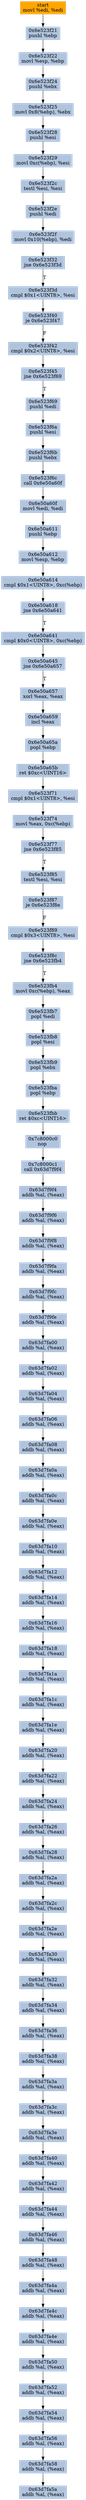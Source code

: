 digraph G {
node[shape=rectangle,style=filled,fillcolor=lightsteelblue,color=lightsteelblue]
bgcolor="transparent"
a0x6e523f1fmovl_edi_edi[label="start\nmovl %edi, %edi",color="lightgrey",fillcolor="orange"];
a0x6e523f21pushl_ebp[label="0x6e523f21\npushl %ebp"];
a0x6e523f22movl_esp_ebp[label="0x6e523f22\nmovl %esp, %ebp"];
a0x6e523f24pushl_ebx[label="0x6e523f24\npushl %ebx"];
a0x6e523f25movl_0x8ebp__ebx[label="0x6e523f25\nmovl 0x8(%ebp), %ebx"];
a0x6e523f28pushl_esi[label="0x6e523f28\npushl %esi"];
a0x6e523f29movl_0xcebp__esi[label="0x6e523f29\nmovl 0xc(%ebp), %esi"];
a0x6e523f2ctestl_esi_esi[label="0x6e523f2c\ntestl %esi, %esi"];
a0x6e523f2epushl_edi[label="0x6e523f2e\npushl %edi"];
a0x6e523f2fmovl_0x10ebp__edi[label="0x6e523f2f\nmovl 0x10(%ebp), %edi"];
a0x6e523f32jne_0x6e523f3d[label="0x6e523f32\njne 0x6e523f3d"];
a0x6e523f3dcmpl_0x1UINT8_esi[label="0x6e523f3d\ncmpl $0x1<UINT8>, %esi"];
a0x6e523f40je_0x6e523f47[label="0x6e523f40\nje 0x6e523f47"];
a0x6e523f42cmpl_0x2UINT8_esi[label="0x6e523f42\ncmpl $0x2<UINT8>, %esi"];
a0x6e523f45jne_0x6e523f69[label="0x6e523f45\njne 0x6e523f69"];
a0x6e523f69pushl_edi[label="0x6e523f69\npushl %edi"];
a0x6e523f6apushl_esi[label="0x6e523f6a\npushl %esi"];
a0x6e523f6bpushl_ebx[label="0x6e523f6b\npushl %ebx"];
a0x6e523f6ccall_0x6e50a60f[label="0x6e523f6c\ncall 0x6e50a60f"];
a0x6e50a60fmovl_edi_edi[label="0x6e50a60f\nmovl %edi, %edi"];
a0x6e50a611pushl_ebp[label="0x6e50a611\npushl %ebp"];
a0x6e50a612movl_esp_ebp[label="0x6e50a612\nmovl %esp, %ebp"];
a0x6e50a614cmpl_0x1UINT8_0xcebp_[label="0x6e50a614\ncmpl $0x1<UINT8>, 0xc(%ebp)"];
a0x6e50a618jne_0x6e50a641[label="0x6e50a618\njne 0x6e50a641"];
a0x6e50a641cmpl_0x0UINT8_0xcebp_[label="0x6e50a641\ncmpl $0x0<UINT8>, 0xc(%ebp)"];
a0x6e50a645jne_0x6e50a657[label="0x6e50a645\njne 0x6e50a657"];
a0x6e50a657xorl_eax_eax[label="0x6e50a657\nxorl %eax, %eax"];
a0x6e50a659incl_eax[label="0x6e50a659\nincl %eax"];
a0x6e50a65apopl_ebp[label="0x6e50a65a\npopl %ebp"];
a0x6e50a65bret_0xcUINT16[label="0x6e50a65b\nret $0xc<UINT16>"];
a0x6e523f71cmpl_0x1UINT8_esi[label="0x6e523f71\ncmpl $0x1<UINT8>, %esi"];
a0x6e523f74movl_eax_0xcebp_[label="0x6e523f74\nmovl %eax, 0xc(%ebp)"];
a0x6e523f77jne_0x6e523f85[label="0x6e523f77\njne 0x6e523f85"];
a0x6e523f85testl_esi_esi[label="0x6e523f85\ntestl %esi, %esi"];
a0x6e523f87je_0x6e523f8e[label="0x6e523f87\nje 0x6e523f8e"];
a0x6e523f89cmpl_0x3UINT8_esi[label="0x6e523f89\ncmpl $0x3<UINT8>, %esi"];
a0x6e523f8cjne_0x6e523fb4[label="0x6e523f8c\njne 0x6e523fb4"];
a0x6e523fb4movl_0xcebp__eax[label="0x6e523fb4\nmovl 0xc(%ebp), %eax"];
a0x6e523fb7popl_edi[label="0x6e523fb7\npopl %edi"];
a0x6e523fb8popl_esi[label="0x6e523fb8\npopl %esi"];
a0x6e523fb9popl_ebx[label="0x6e523fb9\npopl %ebx"];
a0x6e523fbapopl_ebp[label="0x6e523fba\npopl %ebp"];
a0x6e523fbbret_0xcUINT16[label="0x6e523fbb\nret $0xc<UINT16>"];
a0x7c8000c0nop_[label="0x7c8000c0\nnop "];
a0x7c8000c1call_0x63d7f9f4[label="0x7c8000c1\ncall 0x63d7f9f4"];
a0x63d7f9f4addb_al_eax_[label="0x63d7f9f4\naddb %al, (%eax)"];
a0x63d7f9f6addb_al_eax_[label="0x63d7f9f6\naddb %al, (%eax)"];
a0x63d7f9f8addb_al_eax_[label="0x63d7f9f8\naddb %al, (%eax)"];
a0x63d7f9faaddb_al_eax_[label="0x63d7f9fa\naddb %al, (%eax)"];
a0x63d7f9fcaddb_al_eax_[label="0x63d7f9fc\naddb %al, (%eax)"];
a0x63d7f9feaddb_al_eax_[label="0x63d7f9fe\naddb %al, (%eax)"];
a0x63d7fa00addb_al_eax_[label="0x63d7fa00\naddb %al, (%eax)"];
a0x63d7fa02addb_al_eax_[label="0x63d7fa02\naddb %al, (%eax)"];
a0x63d7fa04addb_al_eax_[label="0x63d7fa04\naddb %al, (%eax)"];
a0x63d7fa06addb_al_eax_[label="0x63d7fa06\naddb %al, (%eax)"];
a0x63d7fa08addb_al_eax_[label="0x63d7fa08\naddb %al, (%eax)"];
a0x63d7fa0aaddb_al_eax_[label="0x63d7fa0a\naddb %al, (%eax)"];
a0x63d7fa0caddb_al_eax_[label="0x63d7fa0c\naddb %al, (%eax)"];
a0x63d7fa0eaddb_al_eax_[label="0x63d7fa0e\naddb %al, (%eax)"];
a0x63d7fa10addb_al_eax_[label="0x63d7fa10\naddb %al, (%eax)"];
a0x63d7fa12addb_al_eax_[label="0x63d7fa12\naddb %al, (%eax)"];
a0x63d7fa14addb_al_eax_[label="0x63d7fa14\naddb %al, (%eax)"];
a0x63d7fa16addb_al_eax_[label="0x63d7fa16\naddb %al, (%eax)"];
a0x63d7fa18addb_al_eax_[label="0x63d7fa18\naddb %al, (%eax)"];
a0x63d7fa1aaddb_al_eax_[label="0x63d7fa1a\naddb %al, (%eax)"];
a0x63d7fa1caddb_al_eax_[label="0x63d7fa1c\naddb %al, (%eax)"];
a0x63d7fa1eaddb_al_eax_[label="0x63d7fa1e\naddb %al, (%eax)"];
a0x63d7fa20addb_al_eax_[label="0x63d7fa20\naddb %al, (%eax)"];
a0x63d7fa22addb_al_eax_[label="0x63d7fa22\naddb %al, (%eax)"];
a0x63d7fa24addb_al_eax_[label="0x63d7fa24\naddb %al, (%eax)"];
a0x63d7fa26addb_al_eax_[label="0x63d7fa26\naddb %al, (%eax)"];
a0x63d7fa28addb_al_eax_[label="0x63d7fa28\naddb %al, (%eax)"];
a0x63d7fa2aaddb_al_eax_[label="0x63d7fa2a\naddb %al, (%eax)"];
a0x63d7fa2caddb_al_eax_[label="0x63d7fa2c\naddb %al, (%eax)"];
a0x63d7fa2eaddb_al_eax_[label="0x63d7fa2e\naddb %al, (%eax)"];
a0x63d7fa30addb_al_eax_[label="0x63d7fa30\naddb %al, (%eax)"];
a0x63d7fa32addb_al_eax_[label="0x63d7fa32\naddb %al, (%eax)"];
a0x63d7fa34addb_al_eax_[label="0x63d7fa34\naddb %al, (%eax)"];
a0x63d7fa36addb_al_eax_[label="0x63d7fa36\naddb %al, (%eax)"];
a0x63d7fa38addb_al_eax_[label="0x63d7fa38\naddb %al, (%eax)"];
a0x63d7fa3aaddb_al_eax_[label="0x63d7fa3a\naddb %al, (%eax)"];
a0x63d7fa3caddb_al_eax_[label="0x63d7fa3c\naddb %al, (%eax)"];
a0x63d7fa3eaddb_al_eax_[label="0x63d7fa3e\naddb %al, (%eax)"];
a0x63d7fa40addb_al_eax_[label="0x63d7fa40\naddb %al, (%eax)"];
a0x63d7fa42addb_al_eax_[label="0x63d7fa42\naddb %al, (%eax)"];
a0x63d7fa44addb_al_eax_[label="0x63d7fa44\naddb %al, (%eax)"];
a0x63d7fa46addb_al_eax_[label="0x63d7fa46\naddb %al, (%eax)"];
a0x63d7fa48addb_al_eax_[label="0x63d7fa48\naddb %al, (%eax)"];
a0x63d7fa4aaddb_al_eax_[label="0x63d7fa4a\naddb %al, (%eax)"];
a0x63d7fa4caddb_al_eax_[label="0x63d7fa4c\naddb %al, (%eax)"];
a0x63d7fa4eaddb_al_eax_[label="0x63d7fa4e\naddb %al, (%eax)"];
a0x63d7fa50addb_al_eax_[label="0x63d7fa50\naddb %al, (%eax)"];
a0x63d7fa52addb_al_eax_[label="0x63d7fa52\naddb %al, (%eax)"];
a0x63d7fa54addb_al_eax_[label="0x63d7fa54\naddb %al, (%eax)"];
a0x63d7fa56addb_al_eax_[label="0x63d7fa56\naddb %al, (%eax)"];
a0x63d7fa58addb_al_eax_[label="0x63d7fa58\naddb %al, (%eax)"];
a0x63d7fa5aaddb_al_eax_[label="0x63d7fa5a\naddb %al, (%eax)"];
a0x6e523f1fmovl_edi_edi -> a0x6e523f21pushl_ebp [color="#000000"];
a0x6e523f21pushl_ebp -> a0x6e523f22movl_esp_ebp [color="#000000"];
a0x6e523f22movl_esp_ebp -> a0x6e523f24pushl_ebx [color="#000000"];
a0x6e523f24pushl_ebx -> a0x6e523f25movl_0x8ebp__ebx [color="#000000"];
a0x6e523f25movl_0x8ebp__ebx -> a0x6e523f28pushl_esi [color="#000000"];
a0x6e523f28pushl_esi -> a0x6e523f29movl_0xcebp__esi [color="#000000"];
a0x6e523f29movl_0xcebp__esi -> a0x6e523f2ctestl_esi_esi [color="#000000"];
a0x6e523f2ctestl_esi_esi -> a0x6e523f2epushl_edi [color="#000000"];
a0x6e523f2epushl_edi -> a0x6e523f2fmovl_0x10ebp__edi [color="#000000"];
a0x6e523f2fmovl_0x10ebp__edi -> a0x6e523f32jne_0x6e523f3d [color="#000000"];
a0x6e523f32jne_0x6e523f3d -> a0x6e523f3dcmpl_0x1UINT8_esi [color="#000000",label="T"];
a0x6e523f3dcmpl_0x1UINT8_esi -> a0x6e523f40je_0x6e523f47 [color="#000000"];
a0x6e523f40je_0x6e523f47 -> a0x6e523f42cmpl_0x2UINT8_esi [color="#000000",label="F"];
a0x6e523f42cmpl_0x2UINT8_esi -> a0x6e523f45jne_0x6e523f69 [color="#000000"];
a0x6e523f45jne_0x6e523f69 -> a0x6e523f69pushl_edi [color="#000000",label="T"];
a0x6e523f69pushl_edi -> a0x6e523f6apushl_esi [color="#000000"];
a0x6e523f6apushl_esi -> a0x6e523f6bpushl_ebx [color="#000000"];
a0x6e523f6bpushl_ebx -> a0x6e523f6ccall_0x6e50a60f [color="#000000"];
a0x6e523f6ccall_0x6e50a60f -> a0x6e50a60fmovl_edi_edi [color="#000000"];
a0x6e50a60fmovl_edi_edi -> a0x6e50a611pushl_ebp [color="#000000"];
a0x6e50a611pushl_ebp -> a0x6e50a612movl_esp_ebp [color="#000000"];
a0x6e50a612movl_esp_ebp -> a0x6e50a614cmpl_0x1UINT8_0xcebp_ [color="#000000"];
a0x6e50a614cmpl_0x1UINT8_0xcebp_ -> a0x6e50a618jne_0x6e50a641 [color="#000000"];
a0x6e50a618jne_0x6e50a641 -> a0x6e50a641cmpl_0x0UINT8_0xcebp_ [color="#000000",label="T"];
a0x6e50a641cmpl_0x0UINT8_0xcebp_ -> a0x6e50a645jne_0x6e50a657 [color="#000000"];
a0x6e50a645jne_0x6e50a657 -> a0x6e50a657xorl_eax_eax [color="#000000",label="T"];
a0x6e50a657xorl_eax_eax -> a0x6e50a659incl_eax [color="#000000"];
a0x6e50a659incl_eax -> a0x6e50a65apopl_ebp [color="#000000"];
a0x6e50a65apopl_ebp -> a0x6e50a65bret_0xcUINT16 [color="#000000"];
a0x6e50a65bret_0xcUINT16 -> a0x6e523f71cmpl_0x1UINT8_esi [color="#000000"];
a0x6e523f71cmpl_0x1UINT8_esi -> a0x6e523f74movl_eax_0xcebp_ [color="#000000"];
a0x6e523f74movl_eax_0xcebp_ -> a0x6e523f77jne_0x6e523f85 [color="#000000"];
a0x6e523f77jne_0x6e523f85 -> a0x6e523f85testl_esi_esi [color="#000000",label="T"];
a0x6e523f85testl_esi_esi -> a0x6e523f87je_0x6e523f8e [color="#000000"];
a0x6e523f87je_0x6e523f8e -> a0x6e523f89cmpl_0x3UINT8_esi [color="#000000",label="F"];
a0x6e523f89cmpl_0x3UINT8_esi -> a0x6e523f8cjne_0x6e523fb4 [color="#000000"];
a0x6e523f8cjne_0x6e523fb4 -> a0x6e523fb4movl_0xcebp__eax [color="#000000",label="T"];
a0x6e523fb4movl_0xcebp__eax -> a0x6e523fb7popl_edi [color="#000000"];
a0x6e523fb7popl_edi -> a0x6e523fb8popl_esi [color="#000000"];
a0x6e523fb8popl_esi -> a0x6e523fb9popl_ebx [color="#000000"];
a0x6e523fb9popl_ebx -> a0x6e523fbapopl_ebp [color="#000000"];
a0x6e523fbapopl_ebp -> a0x6e523fbbret_0xcUINT16 [color="#000000"];
a0x6e523fbbret_0xcUINT16 -> a0x7c8000c0nop_ [color="#000000"];
a0x7c8000c0nop_ -> a0x7c8000c1call_0x63d7f9f4 [color="#000000"];
a0x7c8000c1call_0x63d7f9f4 -> a0x63d7f9f4addb_al_eax_ [color="#000000"];
a0x63d7f9f4addb_al_eax_ -> a0x63d7f9f6addb_al_eax_ [color="#000000"];
a0x63d7f9f6addb_al_eax_ -> a0x63d7f9f8addb_al_eax_ [color="#000000"];
a0x63d7f9f8addb_al_eax_ -> a0x63d7f9faaddb_al_eax_ [color="#000000"];
a0x63d7f9faaddb_al_eax_ -> a0x63d7f9fcaddb_al_eax_ [color="#000000"];
a0x63d7f9fcaddb_al_eax_ -> a0x63d7f9feaddb_al_eax_ [color="#000000"];
a0x63d7f9feaddb_al_eax_ -> a0x63d7fa00addb_al_eax_ [color="#000000"];
a0x63d7fa00addb_al_eax_ -> a0x63d7fa02addb_al_eax_ [color="#000000"];
a0x63d7fa02addb_al_eax_ -> a0x63d7fa04addb_al_eax_ [color="#000000"];
a0x63d7fa04addb_al_eax_ -> a0x63d7fa06addb_al_eax_ [color="#000000"];
a0x63d7fa06addb_al_eax_ -> a0x63d7fa08addb_al_eax_ [color="#000000"];
a0x63d7fa08addb_al_eax_ -> a0x63d7fa0aaddb_al_eax_ [color="#000000"];
a0x63d7fa0aaddb_al_eax_ -> a0x63d7fa0caddb_al_eax_ [color="#000000"];
a0x63d7fa0caddb_al_eax_ -> a0x63d7fa0eaddb_al_eax_ [color="#000000"];
a0x63d7fa0eaddb_al_eax_ -> a0x63d7fa10addb_al_eax_ [color="#000000"];
a0x63d7fa10addb_al_eax_ -> a0x63d7fa12addb_al_eax_ [color="#000000"];
a0x63d7fa12addb_al_eax_ -> a0x63d7fa14addb_al_eax_ [color="#000000"];
a0x63d7fa14addb_al_eax_ -> a0x63d7fa16addb_al_eax_ [color="#000000"];
a0x63d7fa16addb_al_eax_ -> a0x63d7fa18addb_al_eax_ [color="#000000"];
a0x63d7fa18addb_al_eax_ -> a0x63d7fa1aaddb_al_eax_ [color="#000000"];
a0x63d7fa1aaddb_al_eax_ -> a0x63d7fa1caddb_al_eax_ [color="#000000"];
a0x63d7fa1caddb_al_eax_ -> a0x63d7fa1eaddb_al_eax_ [color="#000000"];
a0x63d7fa1eaddb_al_eax_ -> a0x63d7fa20addb_al_eax_ [color="#000000"];
a0x63d7fa20addb_al_eax_ -> a0x63d7fa22addb_al_eax_ [color="#000000"];
a0x63d7fa22addb_al_eax_ -> a0x63d7fa24addb_al_eax_ [color="#000000"];
a0x63d7fa24addb_al_eax_ -> a0x63d7fa26addb_al_eax_ [color="#000000"];
a0x63d7fa26addb_al_eax_ -> a0x63d7fa28addb_al_eax_ [color="#000000"];
a0x63d7fa28addb_al_eax_ -> a0x63d7fa2aaddb_al_eax_ [color="#000000"];
a0x63d7fa2aaddb_al_eax_ -> a0x63d7fa2caddb_al_eax_ [color="#000000"];
a0x63d7fa2caddb_al_eax_ -> a0x63d7fa2eaddb_al_eax_ [color="#000000"];
a0x63d7fa2eaddb_al_eax_ -> a0x63d7fa30addb_al_eax_ [color="#000000"];
a0x63d7fa30addb_al_eax_ -> a0x63d7fa32addb_al_eax_ [color="#000000"];
a0x63d7fa32addb_al_eax_ -> a0x63d7fa34addb_al_eax_ [color="#000000"];
a0x63d7fa34addb_al_eax_ -> a0x63d7fa36addb_al_eax_ [color="#000000"];
a0x63d7fa36addb_al_eax_ -> a0x63d7fa38addb_al_eax_ [color="#000000"];
a0x63d7fa38addb_al_eax_ -> a0x63d7fa3aaddb_al_eax_ [color="#000000"];
a0x63d7fa3aaddb_al_eax_ -> a0x63d7fa3caddb_al_eax_ [color="#000000"];
a0x63d7fa3caddb_al_eax_ -> a0x63d7fa3eaddb_al_eax_ [color="#000000"];
a0x63d7fa3eaddb_al_eax_ -> a0x63d7fa40addb_al_eax_ [color="#000000"];
a0x63d7fa40addb_al_eax_ -> a0x63d7fa42addb_al_eax_ [color="#000000"];
a0x63d7fa42addb_al_eax_ -> a0x63d7fa44addb_al_eax_ [color="#000000"];
a0x63d7fa44addb_al_eax_ -> a0x63d7fa46addb_al_eax_ [color="#000000"];
a0x63d7fa46addb_al_eax_ -> a0x63d7fa48addb_al_eax_ [color="#000000"];
a0x63d7fa48addb_al_eax_ -> a0x63d7fa4aaddb_al_eax_ [color="#000000"];
a0x63d7fa4aaddb_al_eax_ -> a0x63d7fa4caddb_al_eax_ [color="#000000"];
a0x63d7fa4caddb_al_eax_ -> a0x63d7fa4eaddb_al_eax_ [color="#000000"];
a0x63d7fa4eaddb_al_eax_ -> a0x63d7fa50addb_al_eax_ [color="#000000"];
a0x63d7fa50addb_al_eax_ -> a0x63d7fa52addb_al_eax_ [color="#000000"];
a0x63d7fa52addb_al_eax_ -> a0x63d7fa54addb_al_eax_ [color="#000000"];
a0x63d7fa54addb_al_eax_ -> a0x63d7fa56addb_al_eax_ [color="#000000"];
a0x63d7fa56addb_al_eax_ -> a0x63d7fa58addb_al_eax_ [color="#000000"];
a0x63d7fa58addb_al_eax_ -> a0x63d7fa5aaddb_al_eax_ [color="#000000"];
}
